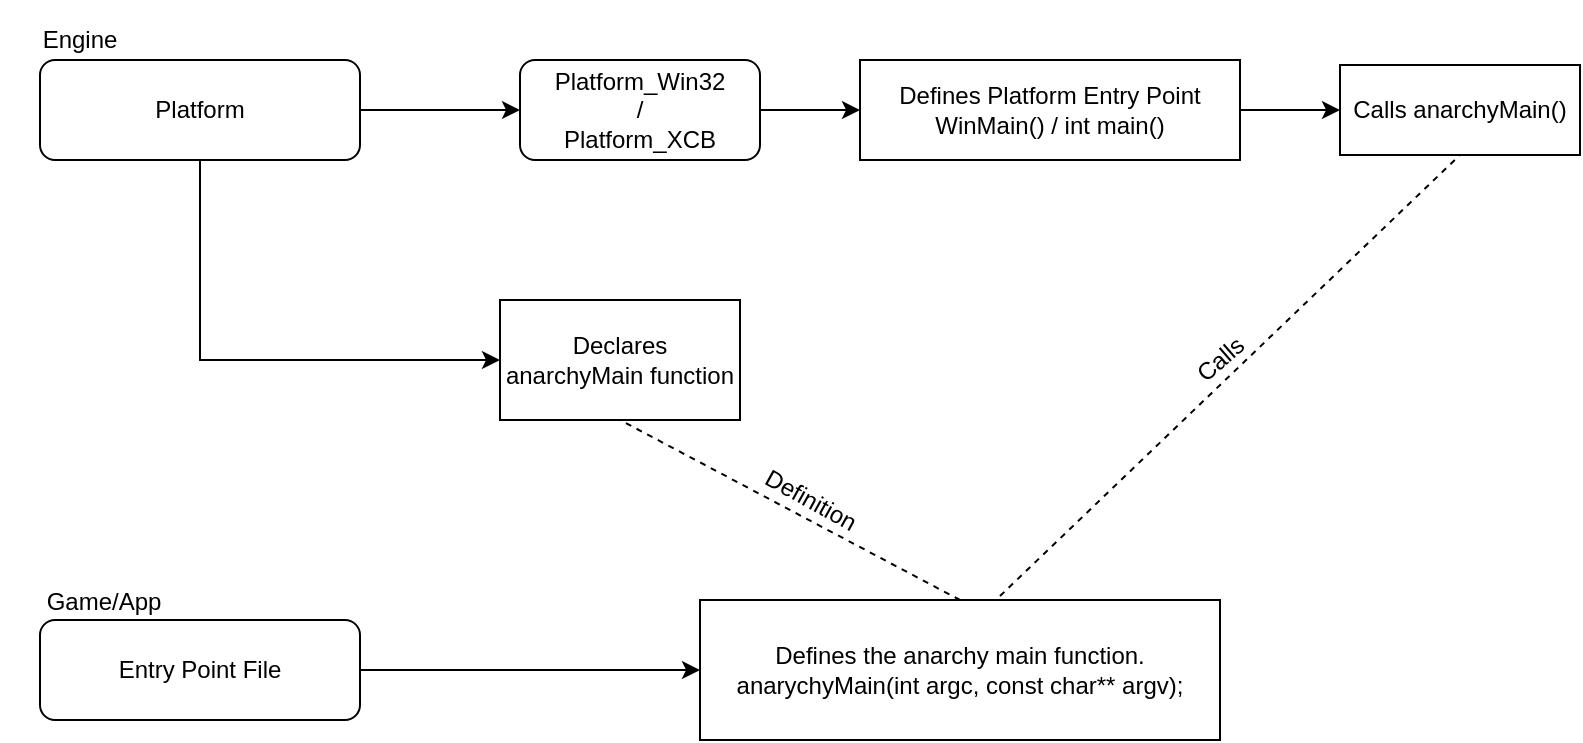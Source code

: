 <mxfile version="13.7.7" type="device"><diagram id="ZhNMA0SqgQ-a4JjWuAuZ" name="Page-1"><mxGraphModel dx="1185" dy="670" grid="1" gridSize="10" guides="1" tooltips="1" connect="1" arrows="1" fold="1" page="1" pageScale="1" pageWidth="850" pageHeight="1100" math="0" shadow="0"><root><mxCell id="0"/><mxCell id="1" parent="0"/><mxCell id="1bZ5D1F3-InBR-trlUOb-5" style="edgeStyle=orthogonalEdgeStyle;rounded=0;orthogonalLoop=1;jettySize=auto;html=1;entryX=0;entryY=0.5;entryDx=0;entryDy=0;" edge="1" parent="1" source="1bZ5D1F3-InBR-trlUOb-3" target="1bZ5D1F3-InBR-trlUOb-6"><mxGeometry relative="1" as="geometry"><mxPoint x="340" y="385" as="targetPoint"/></mxGeometry></mxCell><mxCell id="1bZ5D1F3-InBR-trlUOb-3" value="Entry Point File" style="rounded=1;whiteSpace=wrap;html=1;" vertex="1" parent="1"><mxGeometry x="40" y="360" width="160" height="50" as="geometry"/></mxCell><mxCell id="1bZ5D1F3-InBR-trlUOb-4" value="Game/App" style="text;html=1;strokeColor=none;fillColor=none;align=center;verticalAlign=middle;whiteSpace=wrap;rounded=0;" vertex="1" parent="1"><mxGeometry x="32" y="331" width="80" height="40" as="geometry"/></mxCell><mxCell id="1bZ5D1F3-InBR-trlUOb-6" value="Defines the anarchy main function.&lt;br&gt;anarychyMain(int argc, const char** argv);" style="shape=parallelogram;perimeter=parallelogramPerimeter;whiteSpace=wrap;html=1;fixedSize=1;size=0;" vertex="1" parent="1"><mxGeometry x="370" y="350" width="260" height="70" as="geometry"/></mxCell><mxCell id="1bZ5D1F3-InBR-trlUOb-9" value="Engine" style="text;html=1;strokeColor=none;fillColor=none;align=center;verticalAlign=middle;whiteSpace=wrap;rounded=0;" vertex="1" parent="1"><mxGeometry x="20" y="50" width="80" height="40" as="geometry"/></mxCell><mxCell id="1bZ5D1F3-InBR-trlUOb-19" style="edgeStyle=orthogonalEdgeStyle;rounded=0;orthogonalLoop=1;jettySize=auto;html=1;entryX=0;entryY=0.5;entryDx=0;entryDy=0;" edge="1" parent="1" source="1bZ5D1F3-InBR-trlUOb-10" target="1bZ5D1F3-InBR-trlUOb-13"><mxGeometry relative="1" as="geometry"><Array as="points"><mxPoint x="120" y="230"/></Array></mxGeometry></mxCell><mxCell id="1bZ5D1F3-InBR-trlUOb-21" style="edgeStyle=orthogonalEdgeStyle;rounded=0;orthogonalLoop=1;jettySize=auto;html=1;" edge="1" parent="1" source="1bZ5D1F3-InBR-trlUOb-10" target="1bZ5D1F3-InBR-trlUOb-22"><mxGeometry relative="1" as="geometry"><mxPoint x="280" y="105" as="targetPoint"/></mxGeometry></mxCell><mxCell id="1bZ5D1F3-InBR-trlUOb-10" value="Platform" style="rounded=1;whiteSpace=wrap;html=1;" vertex="1" parent="1"><mxGeometry x="40" y="80" width="160" height="50" as="geometry"/></mxCell><mxCell id="1bZ5D1F3-InBR-trlUOb-13" value="&lt;span&gt;Declares anarchyMain function&lt;br&gt;&lt;/span&gt;" style="rounded=0;whiteSpace=wrap;html=1;" vertex="1" parent="1"><mxGeometry x="270" y="200" width="120" height="60" as="geometry"/></mxCell><mxCell id="1bZ5D1F3-InBR-trlUOb-15" value="" style="endArrow=none;dashed=1;html=1;entryX=0.5;entryY=1;entryDx=0;entryDy=0;exitX=0.5;exitY=0;exitDx=0;exitDy=0;" edge="1" parent="1" source="1bZ5D1F3-InBR-trlUOb-6" target="1bZ5D1F3-InBR-trlUOb-13"><mxGeometry width="50" height="50" relative="1" as="geometry"><mxPoint x="310" y="470" as="sourcePoint"/><mxPoint x="360" y="420" as="targetPoint"/></mxGeometry></mxCell><mxCell id="1bZ5D1F3-InBR-trlUOb-16" value="Definition" style="text;html=1;align=center;verticalAlign=middle;resizable=0;points=[];autosize=1;rotation=29;" vertex="1" parent="1"><mxGeometry x="390" y="290" width="70" height="20" as="geometry"/></mxCell><mxCell id="1bZ5D1F3-InBR-trlUOb-23" style="edgeStyle=orthogonalEdgeStyle;rounded=0;orthogonalLoop=1;jettySize=auto;html=1;" edge="1" parent="1" source="1bZ5D1F3-InBR-trlUOb-22" target="1bZ5D1F3-InBR-trlUOb-24"><mxGeometry relative="1" as="geometry"><mxPoint x="490" y="105" as="targetPoint"/></mxGeometry></mxCell><mxCell id="1bZ5D1F3-InBR-trlUOb-22" value="Platform_Win32&lt;br&gt;/&lt;br&gt;Platform_XCB" style="rounded=1;whiteSpace=wrap;html=1;" vertex="1" parent="1"><mxGeometry x="280" y="80" width="120" height="50" as="geometry"/></mxCell><mxCell id="1bZ5D1F3-InBR-trlUOb-25" style="edgeStyle=orthogonalEdgeStyle;rounded=0;orthogonalLoop=1;jettySize=auto;html=1;" edge="1" parent="1" source="1bZ5D1F3-InBR-trlUOb-24" target="1bZ5D1F3-InBR-trlUOb-26"><mxGeometry relative="1" as="geometry"><mxPoint x="690" y="105" as="targetPoint"/></mxGeometry></mxCell><mxCell id="1bZ5D1F3-InBR-trlUOb-24" value="Defines Platform Entry Point&lt;br&gt;WinMain() / int main()" style="rounded=0;whiteSpace=wrap;html=1;" vertex="1" parent="1"><mxGeometry x="450" y="80" width="190" height="50" as="geometry"/></mxCell><mxCell id="1bZ5D1F3-InBR-trlUOb-26" value="Calls anarchyMain()" style="rounded=0;whiteSpace=wrap;html=1;" vertex="1" parent="1"><mxGeometry x="690" y="82.5" width="120" height="45" as="geometry"/></mxCell><mxCell id="1bZ5D1F3-InBR-trlUOb-27" value="" style="endArrow=none;dashed=1;html=1;entryX=0.5;entryY=1;entryDx=0;entryDy=0;" edge="1" parent="1" target="1bZ5D1F3-InBR-trlUOb-26"><mxGeometry width="50" height="50" relative="1" as="geometry"><mxPoint x="520" y="348" as="sourcePoint"/><mxPoint x="660" y="260" as="targetPoint"/></mxGeometry></mxCell><mxCell id="1bZ5D1F3-InBR-trlUOb-28" value="Calls" style="text;html=1;align=center;verticalAlign=middle;resizable=0;points=[];autosize=1;rotation=-41;" vertex="1" parent="1"><mxGeometry x="610" y="220" width="40" height="20" as="geometry"/></mxCell></root></mxGraphModel></diagram></mxfile>